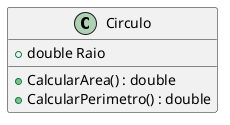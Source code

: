 @startuml Circulo

class Circulo {
  + double Raio
  + CalcularArea() : double
  + CalcularPerimetro() : double
}

@enduml
